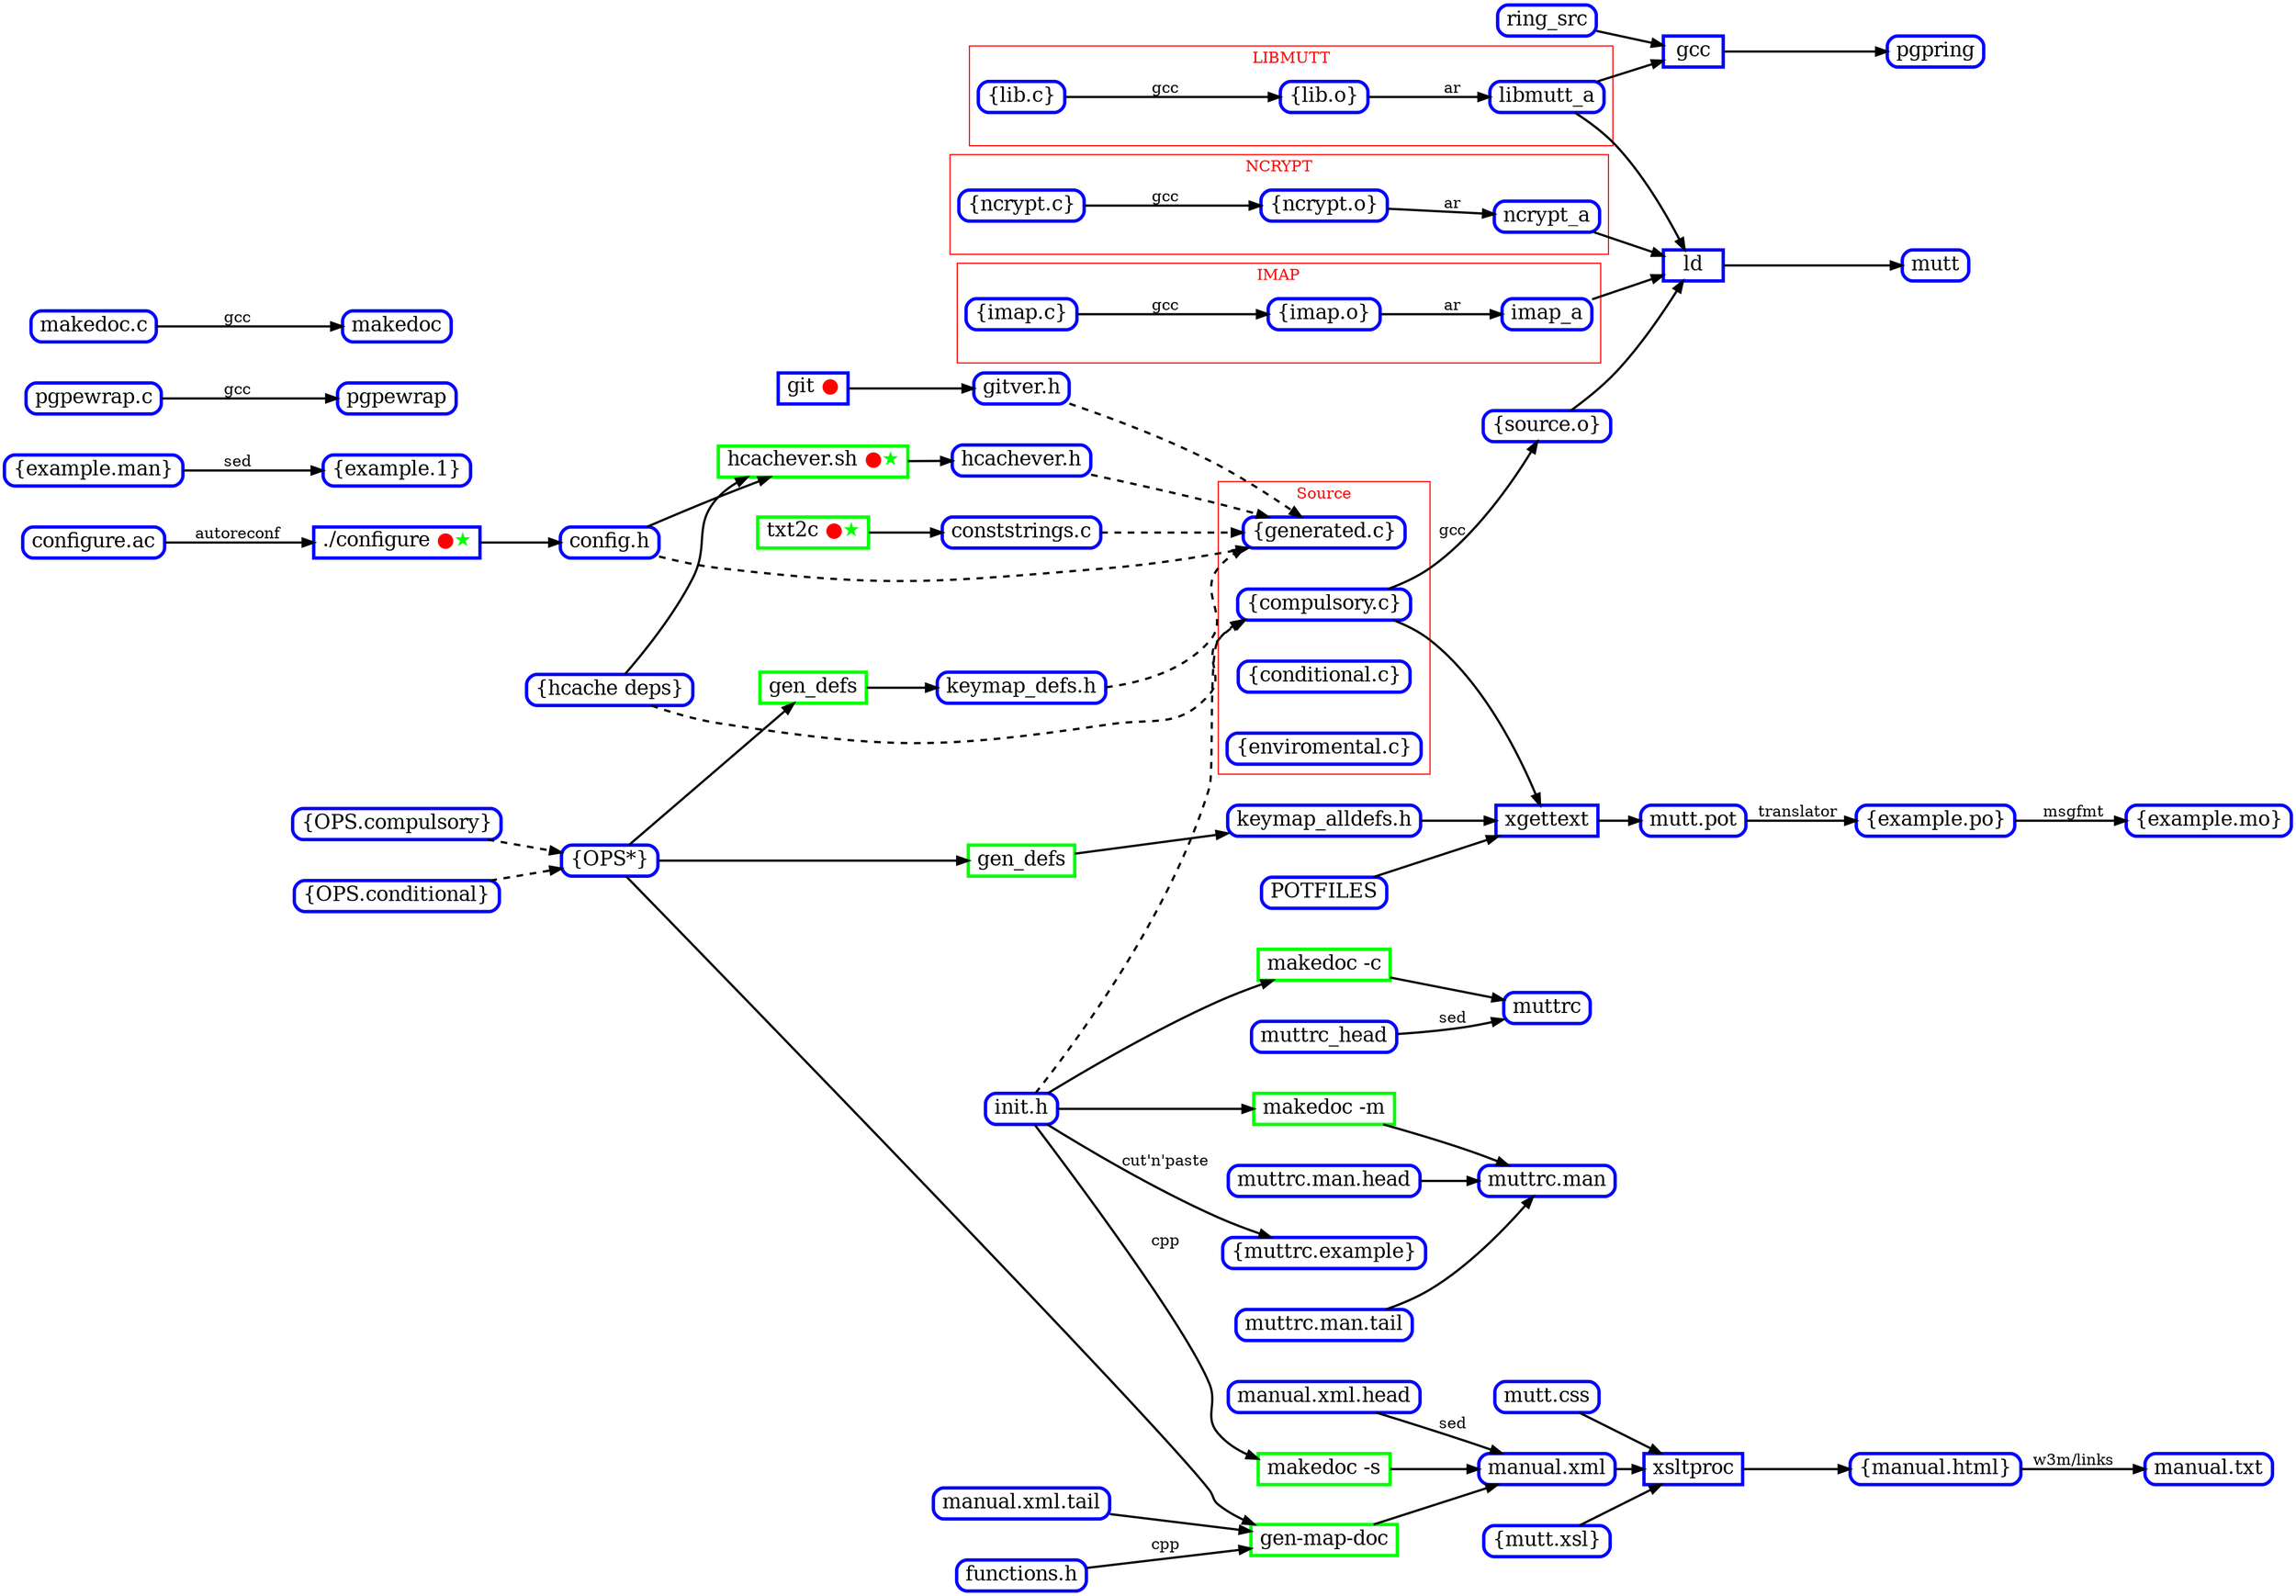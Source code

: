 digraph build {
	graph [
		rankdir="LR"
		nodesep="0.5"
		ranksep="0.3"
	]

	node [
		shape="Mrecord"
		style="solid"
		height="0.2"
		penwidth="3.0"
		color="blue"
		fontcolor="black"
		fontsize="18"
	]

	edge [
		penwidth="2.0"
		color="#000000"
		arrowsize="1.0"
	]


	comp_ops         [ label="\{OPS.compulsory\}"  ]
	cond_ops         [ label="\{OPS.conditional\}" ]
	configure_ac     [ label="configure.ac"        ]
	config_h         [ label="config.h"            ]
	conststrings_c   [ label="conststrings.c"      ]
	functions_h      [ label="functions.h"         ]
	gitver_h         [ label="gitver.h"            ]
	hcachever_h      [ label="hcachever.h"         ]
	hcachever_sh     [ label="hcachever.sh"        ]
	init_h           [ label="init.h"              ]
	keymap_alldefs_h [ label="keymap_alldefs.h"    ]
	keymap_defs_h    [ label="keymap_defs.h"       ]
	lots_1           [ label="\{example.1\}"       ]
	lots_man         [ label="\{example.man\}"     ]
	lots_mo          [ label="\{example.mo\}"      ]
	lots_muttrc      [ label="\{muttrc.example\}"  ]
	lots_obj         [ label="\{source.o\}"        ]
	lots_po          [ label="\{example.po\}"      ]
	lots_xsl         [ label="\{mutt.xsl\}"        ]
	pgpewrap_src     [ label="pgpewrap.c"          ]
	makedoc_src      [ label="makedoc.c"           ]
	manual_html      [ label="\{manual.html\}"     ]
	manual_txt       [ label="manual.txt"          ]
	manual_xml       [ label="manual.xml"          ]
	manual_xml_head  [ label="manual.xml.head"     ]
	manual_xml_tail  [ label="manual.xml.tail"     ]
	muttrc           [ label="muttrc"              ]
	muttrc_man       [ label="muttrc.man"          ]
	muttrc_man_head  [ label="muttrc.man.head"     ]
	muttrc_man_tail  [ label="muttrc.man.tail"     ]
	mutt_css         [ label="mutt.css"            ]
	mutt_h           [ label="\{hcache deps\}"     ]
	mutt_pot         [ label="mutt.pot"            ]
	ops              [ label="\{OPS*\}"            ]

	dot_configure [ label=<./configure <font color="red">●</font><font color="green">★</font>> shape="box" ]
	gcc           [ label="gcc" shape="box" ]
	gen_alldefs   [ label="gen_defs" color="green" shape="box" ]
	gen_defs      [ label="gen_defs" color="green" shape="box" ]
	gen_map_doc   [ label="gen-map-doc" color="green" shape="box" ]
	git           [ label=<git <font color="red">●</font>> shape="box" ]
	hcachever_sh  [ label=<hcachever.sh <font color="red">●</font><font color="green">★</font>> color="green" shape="box" ]
	ld            [ label="ld" shape="box" ]
	makedoc_c     [ label="makedoc -c" color="green" shape="box" ]
	makedoc_m     [ label="makedoc -m" color="green" shape="box" ]
	makedoc_s     [ label="makedoc -s" color="green" shape="box" ]
	txt2c         [ label=<txt2c <font color="red">●</font><font color="green">★</font>> color="green" shape="box" ]
	xgettext      [ label="xgettext" shape="box" ]
	xsltproc      [ label="xsltproc" shape="box" ]

	compulsory -> lots_obj [ label="gcc" ]
	lots_obj -> ld
	ld -> mutt

	dot_configure -> config_h
	config_h -> generated [ style="dashed" ]

	git -> gitver_h
	gitver_h -> generated [ style="dashed" ]

	txt2c -> conststrings_c
	conststrings_c -> generated [ style="dashed" ]

	config_h -> hcachever_sh
	mutt_h -> hcachever_sh
	mutt_h -> compulsory [ style="dashed" ]
	hcachever_sh -> hcachever_h
	hcachever_h -> generated [ style="dashed" ]

	ops -> gen_defs
	gen_defs -> keymap_defs_h
	ops -> gen_alldefs
	gen_alldefs -> keymap_alldefs_h
	keymap_defs_h -> generated [ style="dashed" ]

	cond_ops -> ops [ style="dashed" ]
	comp_ops -> ops [ style="dashed" ]

	subgraph cluster_lib {
		fontcolor="red"
		label="LIBMUTT"
		color="#ff0000"

		lots_lib_c [ label="\{lib.c\}" ]
		lots_lib_o [ label="\{lib.o\}" ]

		lots_lib_c -> lots_lib_o [ label="gcc" ]
		lots_lib_o -> libmutt_a [ label="ar" ]
	}

	subgraph cluster_imap {
		fontcolor="red"
		label="IMAP"
		color="#ff0000"

		lots_imap_c [ label="\{imap.c\}" ]
		lots_imap_o [ label="\{imap.o\}" ]

		lots_imap_c -> lots_imap_o [ label="gcc" ]
		lots_imap_o -> imap_a [ label="ar" ]
	}

	subgraph cluster_ncrypt {
		fontcolor="red"
		label="NCRYPT"
		color="#ff0000"

		lots_ncrypt_c [ label="\{ncrypt.c\}" ]
		lots_ncrypt_o [ label="\{ncrypt.o\}" ]

		lots_ncrypt_c -> lots_ncrypt_o [ label="gcc" ]
		lots_ncrypt_o -> ncrypt_a [ label="ar" ]
	}

	subgraph cluster_source {
		fontcolor="red"
		label="Source"
		color="#ff0000"

		compulsory   [ label="\{compulsory.c\}"   ]
		conditional  [ label="\{conditional.c\}"  ]
		enviromental [ label="\{enviromental.c\}" ]
		generated    [ label="\{generated.c\}"    ]
	}

	imap_a -> ld
	libmutt_a -> ld
	ncrypt_a -> ld
	POTFILES -> xgettext
	keymap_alldefs_h -> xgettext
	compulsory -> xgettext
	xgettext -> mutt_pot

	lots_man -> lots_1 [ label="sed" ]

	configure_ac -> dot_configure [ label="autoreconf" ]

	manual_xml -> xsltproc
	lots_xsl -> xsltproc
	mutt_css -> xsltproc
	xsltproc -> manual_html
	manual_html -> manual_txt [ label="w3m/links" ]

	mutt_pot -> lots_po [ label="translator" ]
	lots_po -> lots_mo [ label="msgfmt" ]

	init_h -> makedoc_m
	muttrc_man_head -> muttrc_man
	makedoc_m -> muttrc_man
	muttrc_man_tail -> muttrc_man

	muttrc_head -> muttrc [ label="sed" ]
	init_h -> makedoc_c
	makedoc_c -> muttrc

	init_h -> lots_muttrc [ label="cut'n'paste" ]

	init_h -> compulsory [ style="dashed" ]

	pgpewrap_src -> pgpewrap [ label="gcc" ]
	makedoc_src -> makedoc [ label="gcc" ]

	manual_xml_head -> manual_xml [ label="sed" ]

	manual_xml_tail -> gen_map_doc
	ops -> gen_map_doc
	gen_map_doc -> manual_xml
	init_h -> makedoc_s [ label="cpp" ]
	makedoc_s -> manual_xml
	functions_h -> gen_map_doc [ label="cpp" ]

  libmutt_a -> gcc
	ring_src -> gcc
	gcc -> pgpring
}

